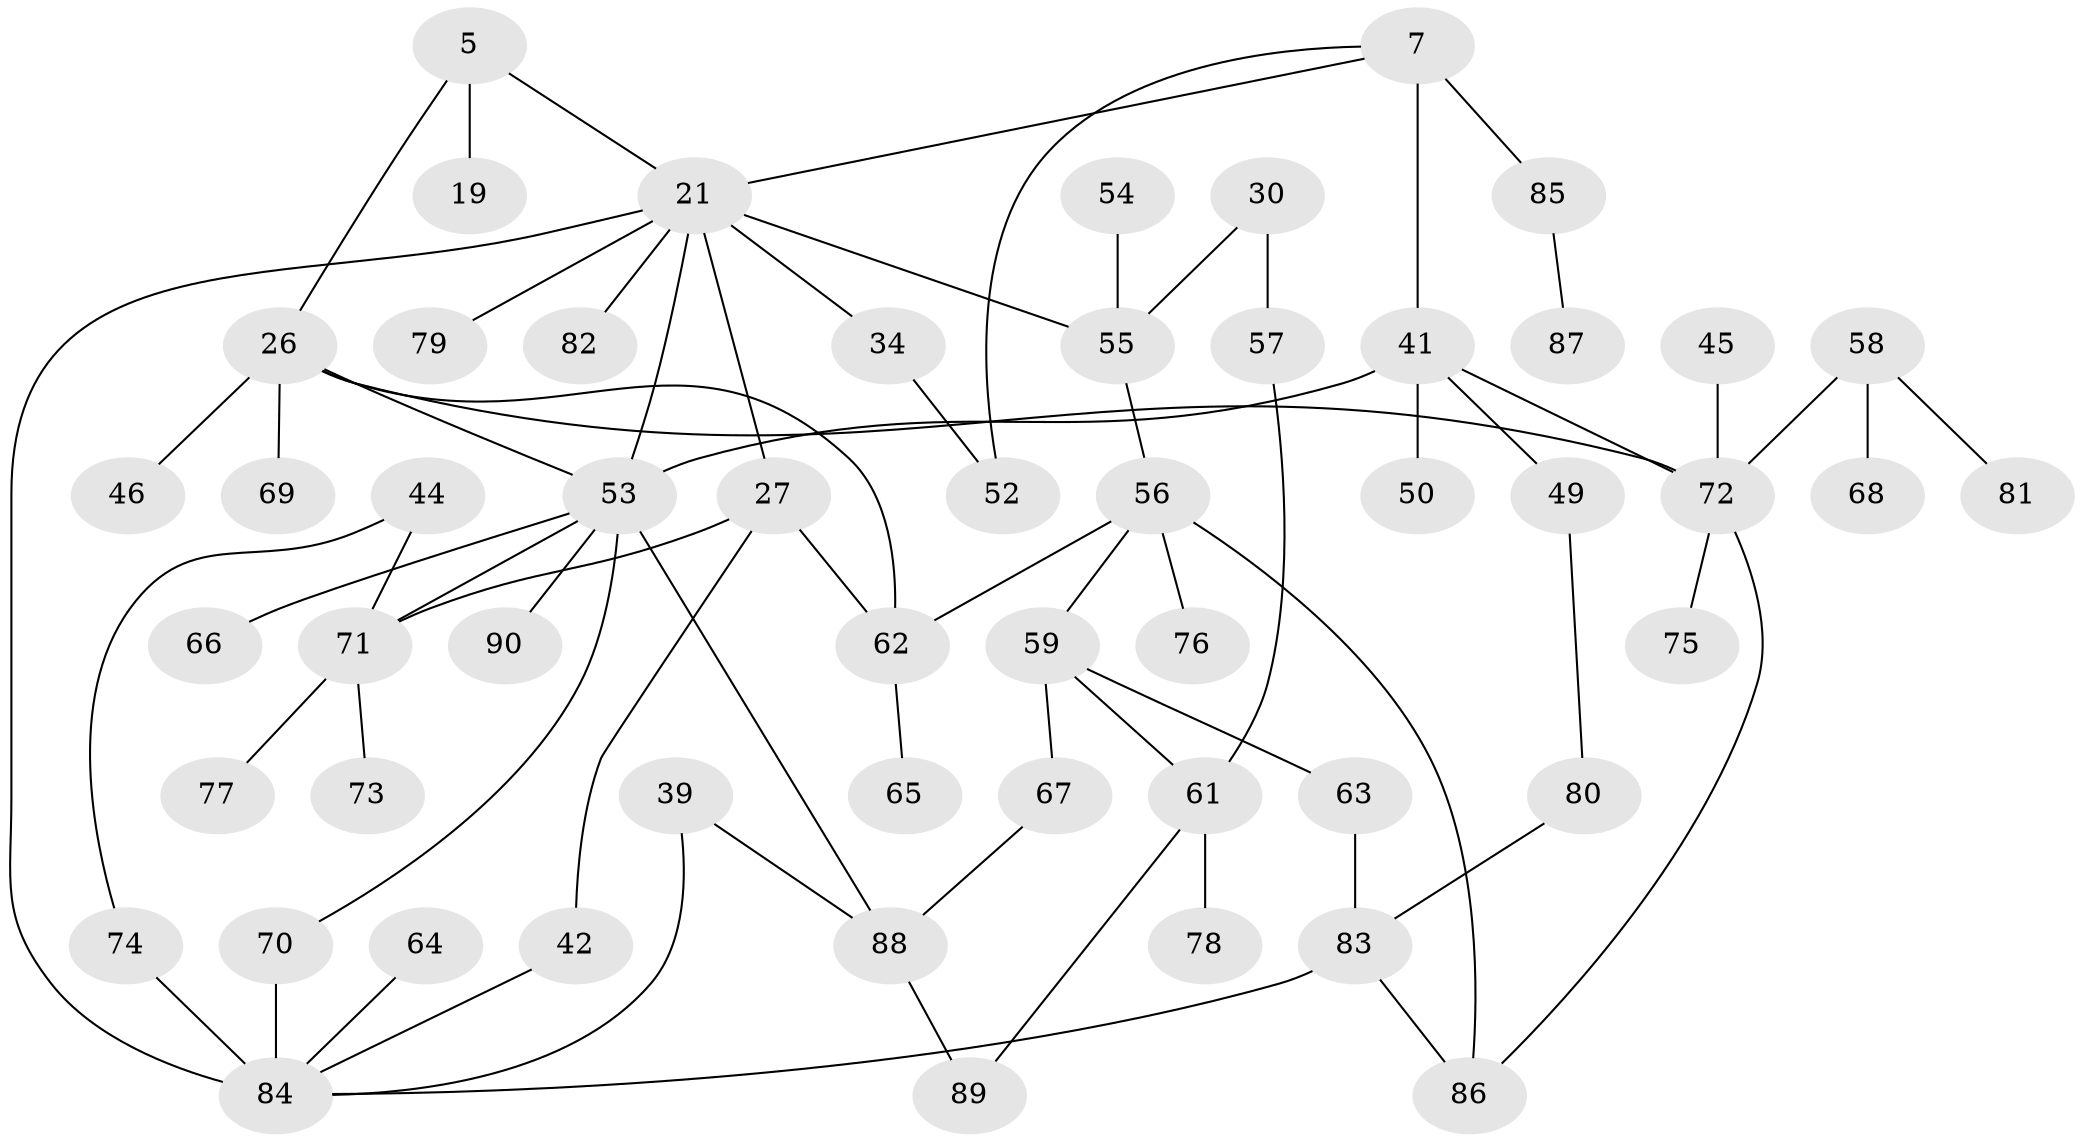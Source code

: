 // original degree distribution, {8: 0.011111111111111112, 7: 0.022222222222222223, 4: 0.12222222222222222, 2: 0.32222222222222224, 5: 0.06666666666666667, 3: 0.17777777777777778, 1: 0.26666666666666666, 6: 0.011111111111111112}
// Generated by graph-tools (version 1.1) at 2025/45/03/04/25 21:45:02]
// undirected, 54 vertices, 71 edges
graph export_dot {
graph [start="1"]
  node [color=gray90,style=filled];
  5;
  7;
  19;
  21 [super="+3+10+15+12+1"];
  26 [super="+14"];
  27 [super="+17"];
  30;
  34;
  39 [super="+4"];
  41 [super="+13+33"];
  42;
  44;
  45;
  46;
  49 [super="+24"];
  50;
  52;
  53 [super="+37+36+51"];
  54;
  55 [super="+16+20+38"];
  56;
  57;
  58 [super="+23+35+40"];
  59;
  61;
  62 [super="+31"];
  63;
  64;
  65;
  66;
  67;
  68;
  69;
  70;
  71 [super="+28"];
  72 [super="+22+32"];
  73;
  74;
  75;
  76;
  77;
  78;
  79;
  80;
  81;
  82;
  83 [super="+9+29"];
  84 [super="+18+60"];
  85;
  86;
  87;
  88;
  89;
  90;
  5 -- 19;
  5 -- 26 [weight=2];
  5 -- 21 [weight=2];
  7 -- 52;
  7 -- 85;
  7 -- 41 [weight=2];
  7 -- 21;
  21 -- 34;
  21 -- 79;
  21 -- 82;
  21 -- 55 [weight=3];
  21 -- 27;
  21 -- 84 [weight=3];
  21 -- 53 [weight=2];
  26 -- 69;
  26 -- 46;
  26 -- 62;
  26 -- 72;
  26 -- 53;
  27 -- 42;
  27 -- 62 [weight=2];
  27 -- 71;
  30 -- 57;
  30 -- 55;
  34 -- 52;
  39 -- 88;
  39 -- 84;
  41 -- 50;
  41 -- 72;
  41 -- 53;
  41 -- 49;
  42 -- 84;
  44 -- 74;
  44 -- 71;
  45 -- 72;
  49 -- 80;
  53 -- 90;
  53 -- 71;
  53 -- 66;
  53 -- 70;
  53 -- 88;
  54 -- 55;
  55 -- 56;
  56 -- 59;
  56 -- 76;
  56 -- 86;
  56 -- 62;
  57 -- 61;
  58 -- 81;
  58 -- 72;
  58 -- 68;
  59 -- 61;
  59 -- 67;
  59 -- 63;
  61 -- 78;
  61 -- 89;
  62 -- 65;
  63 -- 83;
  64 -- 84;
  67 -- 88;
  70 -- 84;
  71 -- 77;
  71 -- 73;
  72 -- 75;
  72 -- 86;
  74 -- 84;
  80 -- 83;
  83 -- 86;
  83 -- 84;
  85 -- 87;
  88 -- 89;
}

